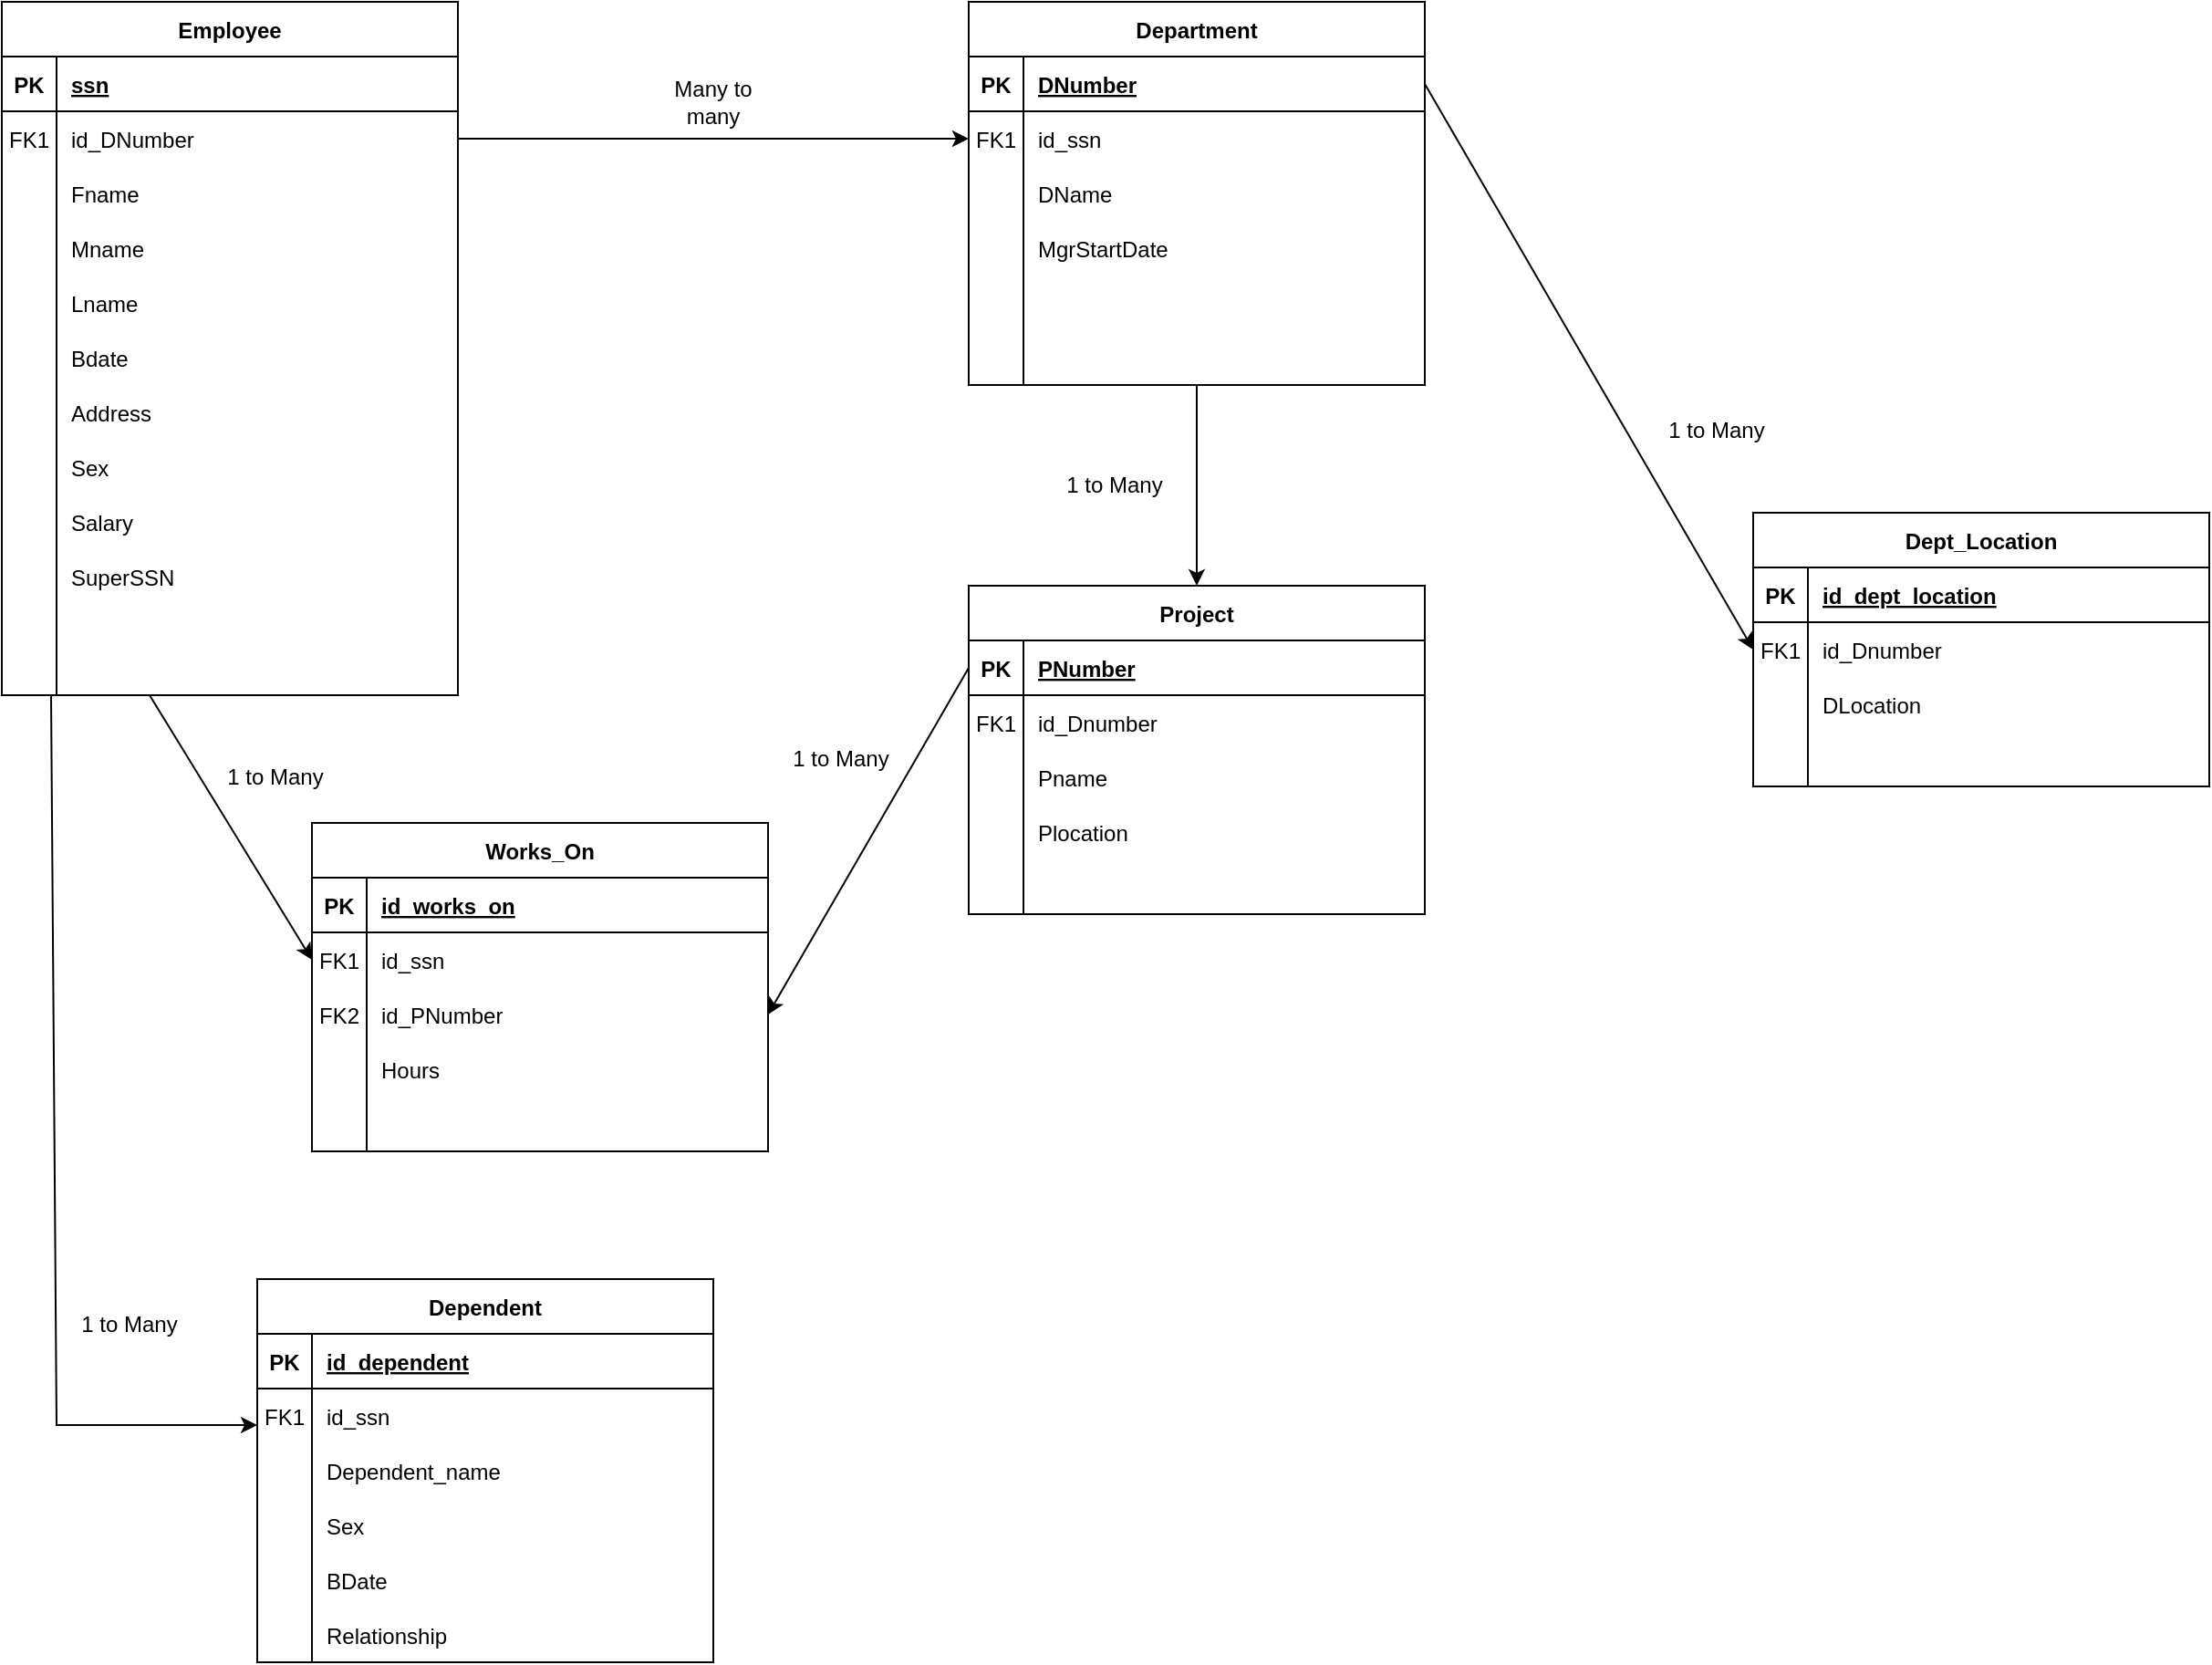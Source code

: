 <mxfile version="20.0.1" type="device"><diagram id="R2lEEEUBdFMjLlhIrx00" name="Page-1"><mxGraphModel dx="868" dy="442" grid="1" gridSize="10" guides="1" tooltips="1" connect="1" arrows="1" fold="1" page="1" pageScale="1" pageWidth="850" pageHeight="1100" math="0" shadow="0" extFonts="Permanent Marker^https://fonts.googleapis.com/css?family=Permanent+Marker"><root><mxCell id="0"/><mxCell id="1" parent="0"/><mxCell id="C-vyLk0tnHw3VtMMgP7b-2" value="Department" style="shape=table;startSize=30;container=1;collapsible=1;childLayout=tableLayout;fixedRows=1;rowLines=0;fontStyle=1;align=center;resizeLast=1;" parent="1" vertex="1"><mxGeometry x="580" y="30" width="250" height="210" as="geometry"/></mxCell><mxCell id="C-vyLk0tnHw3VtMMgP7b-3" value="" style="shape=partialRectangle;collapsible=0;dropTarget=0;pointerEvents=0;fillColor=none;points=[[0,0.5],[1,0.5]];portConstraint=eastwest;top=0;left=0;right=0;bottom=1;" parent="C-vyLk0tnHw3VtMMgP7b-2" vertex="1"><mxGeometry y="30" width="250" height="30" as="geometry"/></mxCell><mxCell id="C-vyLk0tnHw3VtMMgP7b-4" value="PK" style="shape=partialRectangle;overflow=hidden;connectable=0;fillColor=none;top=0;left=0;bottom=0;right=0;fontStyle=1;" parent="C-vyLk0tnHw3VtMMgP7b-3" vertex="1"><mxGeometry width="30" height="30" as="geometry"><mxRectangle width="30" height="30" as="alternateBounds"/></mxGeometry></mxCell><mxCell id="C-vyLk0tnHw3VtMMgP7b-5" value="DNumber" style="shape=partialRectangle;overflow=hidden;connectable=0;fillColor=none;top=0;left=0;bottom=0;right=0;align=left;spacingLeft=6;fontStyle=5;" parent="C-vyLk0tnHw3VtMMgP7b-3" vertex="1"><mxGeometry x="30" width="220" height="30" as="geometry"><mxRectangle width="220" height="30" as="alternateBounds"/></mxGeometry></mxCell><mxCell id="C-vyLk0tnHw3VtMMgP7b-6" value="" style="shape=partialRectangle;collapsible=0;dropTarget=0;pointerEvents=0;fillColor=none;points=[[0,0.5],[1,0.5]];portConstraint=eastwest;top=0;left=0;right=0;bottom=0;" parent="C-vyLk0tnHw3VtMMgP7b-2" vertex="1"><mxGeometry y="60" width="250" height="30" as="geometry"/></mxCell><mxCell id="C-vyLk0tnHw3VtMMgP7b-7" value="FK1" style="shape=partialRectangle;overflow=hidden;connectable=0;fillColor=none;top=0;left=0;bottom=0;right=0;" parent="C-vyLk0tnHw3VtMMgP7b-6" vertex="1"><mxGeometry width="30" height="30" as="geometry"><mxRectangle width="30" height="30" as="alternateBounds"/></mxGeometry></mxCell><mxCell id="C-vyLk0tnHw3VtMMgP7b-8" value="id_ssn" style="shape=partialRectangle;overflow=hidden;connectable=0;fillColor=none;top=0;left=0;bottom=0;right=0;align=left;spacingLeft=6;" parent="C-vyLk0tnHw3VtMMgP7b-6" vertex="1"><mxGeometry x="30" width="220" height="30" as="geometry"><mxRectangle width="220" height="30" as="alternateBounds"/></mxGeometry></mxCell><mxCell id="C-vyLk0tnHw3VtMMgP7b-9" value="" style="shape=partialRectangle;collapsible=0;dropTarget=0;pointerEvents=0;fillColor=none;points=[[0,0.5],[1,0.5]];portConstraint=eastwest;top=0;left=0;right=0;bottom=0;" parent="C-vyLk0tnHw3VtMMgP7b-2" vertex="1"><mxGeometry y="90" width="250" height="30" as="geometry"/></mxCell><mxCell id="C-vyLk0tnHw3VtMMgP7b-10" value="" style="shape=partialRectangle;overflow=hidden;connectable=0;fillColor=none;top=0;left=0;bottom=0;right=0;" parent="C-vyLk0tnHw3VtMMgP7b-9" vertex="1"><mxGeometry width="30" height="30" as="geometry"><mxRectangle width="30" height="30" as="alternateBounds"/></mxGeometry></mxCell><mxCell id="C-vyLk0tnHw3VtMMgP7b-11" value="DName" style="shape=partialRectangle;overflow=hidden;connectable=0;fillColor=none;top=0;left=0;bottom=0;right=0;align=left;spacingLeft=6;" parent="C-vyLk0tnHw3VtMMgP7b-9" vertex="1"><mxGeometry x="30" width="220" height="30" as="geometry"><mxRectangle width="220" height="30" as="alternateBounds"/></mxGeometry></mxCell><mxCell id="94bTevI5Nudk1OjG2eTy-51" value="" style="shape=partialRectangle;collapsible=0;dropTarget=0;pointerEvents=0;fillColor=none;points=[[0,0.5],[1,0.5]];portConstraint=eastwest;top=0;left=0;right=0;bottom=0;" parent="C-vyLk0tnHw3VtMMgP7b-2" vertex="1"><mxGeometry y="120" width="250" height="30" as="geometry"/></mxCell><mxCell id="94bTevI5Nudk1OjG2eTy-52" value="" style="shape=partialRectangle;overflow=hidden;connectable=0;fillColor=none;top=0;left=0;bottom=0;right=0;" parent="94bTevI5Nudk1OjG2eTy-51" vertex="1"><mxGeometry width="30" height="30" as="geometry"><mxRectangle width="30" height="30" as="alternateBounds"/></mxGeometry></mxCell><mxCell id="94bTevI5Nudk1OjG2eTy-53" value="MgrStartDate" style="shape=partialRectangle;overflow=hidden;connectable=0;fillColor=none;top=0;left=0;bottom=0;right=0;align=left;spacingLeft=6;" parent="94bTevI5Nudk1OjG2eTy-51" vertex="1"><mxGeometry x="30" width="220" height="30" as="geometry"><mxRectangle width="220" height="30" as="alternateBounds"/></mxGeometry></mxCell><mxCell id="94bTevI5Nudk1OjG2eTy-48" value="" style="shape=partialRectangle;collapsible=0;dropTarget=0;pointerEvents=0;fillColor=none;points=[[0,0.5],[1,0.5]];portConstraint=eastwest;top=0;left=0;right=0;bottom=0;" parent="C-vyLk0tnHw3VtMMgP7b-2" vertex="1"><mxGeometry y="150" width="250" height="30" as="geometry"/></mxCell><mxCell id="94bTevI5Nudk1OjG2eTy-49" value="" style="shape=partialRectangle;overflow=hidden;connectable=0;fillColor=none;top=0;left=0;bottom=0;right=0;" parent="94bTevI5Nudk1OjG2eTy-48" vertex="1"><mxGeometry width="30" height="30" as="geometry"><mxRectangle width="30" height="30" as="alternateBounds"/></mxGeometry></mxCell><mxCell id="94bTevI5Nudk1OjG2eTy-50" value="" style="shape=partialRectangle;overflow=hidden;connectable=0;fillColor=none;top=0;left=0;bottom=0;right=0;align=left;spacingLeft=6;" parent="94bTevI5Nudk1OjG2eTy-48" vertex="1"><mxGeometry x="30" width="220" height="30" as="geometry"><mxRectangle width="220" height="30" as="alternateBounds"/></mxGeometry></mxCell><mxCell id="94bTevI5Nudk1OjG2eTy-54" value="" style="shape=partialRectangle;collapsible=0;dropTarget=0;pointerEvents=0;fillColor=none;points=[[0,0.5],[1,0.5]];portConstraint=eastwest;top=0;left=0;right=0;bottom=0;" parent="C-vyLk0tnHw3VtMMgP7b-2" vertex="1"><mxGeometry y="180" width="250" height="30" as="geometry"/></mxCell><mxCell id="94bTevI5Nudk1OjG2eTy-55" value="" style="shape=partialRectangle;overflow=hidden;connectable=0;fillColor=none;top=0;left=0;bottom=0;right=0;" parent="94bTevI5Nudk1OjG2eTy-54" vertex="1"><mxGeometry width="30" height="30" as="geometry"><mxRectangle width="30" height="30" as="alternateBounds"/></mxGeometry></mxCell><mxCell id="94bTevI5Nudk1OjG2eTy-56" value="" style="shape=partialRectangle;overflow=hidden;connectable=0;fillColor=none;top=0;left=0;bottom=0;right=0;align=left;spacingLeft=6;" parent="94bTevI5Nudk1OjG2eTy-54" vertex="1"><mxGeometry x="30" width="220" height="30" as="geometry"><mxRectangle width="220" height="30" as="alternateBounds"/></mxGeometry></mxCell><mxCell id="C-vyLk0tnHw3VtMMgP7b-23" value="Employee" style="shape=table;startSize=30;container=1;collapsible=1;childLayout=tableLayout;fixedRows=1;rowLines=0;fontStyle=1;align=center;resizeLast=1;" parent="1" vertex="1"><mxGeometry x="50" y="30" width="250" height="380" as="geometry"/></mxCell><mxCell id="C-vyLk0tnHw3VtMMgP7b-24" value="" style="shape=partialRectangle;collapsible=0;dropTarget=0;pointerEvents=0;fillColor=none;points=[[0,0.5],[1,0.5]];portConstraint=eastwest;top=0;left=0;right=0;bottom=1;" parent="C-vyLk0tnHw3VtMMgP7b-23" vertex="1"><mxGeometry y="30" width="250" height="30" as="geometry"/></mxCell><mxCell id="C-vyLk0tnHw3VtMMgP7b-25" value="PK" style="shape=partialRectangle;overflow=hidden;connectable=0;fillColor=none;top=0;left=0;bottom=0;right=0;fontStyle=1;" parent="C-vyLk0tnHw3VtMMgP7b-24" vertex="1"><mxGeometry width="30" height="30" as="geometry"><mxRectangle width="30" height="30" as="alternateBounds"/></mxGeometry></mxCell><mxCell id="C-vyLk0tnHw3VtMMgP7b-26" value="ssn" style="shape=partialRectangle;overflow=hidden;connectable=0;fillColor=none;top=0;left=0;bottom=0;right=0;align=left;spacingLeft=6;fontStyle=5;" parent="C-vyLk0tnHw3VtMMgP7b-24" vertex="1"><mxGeometry x="30" width="220" height="30" as="geometry"><mxRectangle width="220" height="30" as="alternateBounds"/></mxGeometry></mxCell><mxCell id="94bTevI5Nudk1OjG2eTy-154" value="" style="shape=partialRectangle;collapsible=0;dropTarget=0;pointerEvents=0;fillColor=none;points=[[0,0.5],[1,0.5]];portConstraint=eastwest;top=0;left=0;right=0;bottom=0;" parent="C-vyLk0tnHw3VtMMgP7b-23" vertex="1"><mxGeometry y="60" width="250" height="30" as="geometry"/></mxCell><mxCell id="94bTevI5Nudk1OjG2eTy-155" value="FK1" style="shape=partialRectangle;overflow=hidden;connectable=0;fillColor=none;top=0;left=0;bottom=0;right=0;" parent="94bTevI5Nudk1OjG2eTy-154" vertex="1"><mxGeometry width="30" height="30" as="geometry"><mxRectangle width="30" height="30" as="alternateBounds"/></mxGeometry></mxCell><mxCell id="94bTevI5Nudk1OjG2eTy-156" value="id_DNumber" style="shape=partialRectangle;overflow=hidden;connectable=0;fillColor=none;top=0;left=0;bottom=0;right=0;align=left;spacingLeft=6;" parent="94bTevI5Nudk1OjG2eTy-154" vertex="1"><mxGeometry x="30" width="220" height="30" as="geometry"><mxRectangle width="220" height="30" as="alternateBounds"/></mxGeometry></mxCell><mxCell id="94bTevI5Nudk1OjG2eTy-8" value="" style="shape=partialRectangle;collapsible=0;dropTarget=0;pointerEvents=0;fillColor=none;points=[[0,0.5],[1,0.5]];portConstraint=eastwest;top=0;left=0;right=0;bottom=0;" parent="C-vyLk0tnHw3VtMMgP7b-23" vertex="1"><mxGeometry y="90" width="250" height="30" as="geometry"/></mxCell><mxCell id="94bTevI5Nudk1OjG2eTy-9" value="" style="shape=partialRectangle;overflow=hidden;connectable=0;fillColor=none;top=0;left=0;bottom=0;right=0;" parent="94bTevI5Nudk1OjG2eTy-8" vertex="1"><mxGeometry width="30" height="30" as="geometry"><mxRectangle width="30" height="30" as="alternateBounds"/></mxGeometry></mxCell><mxCell id="94bTevI5Nudk1OjG2eTy-10" value="Fname" style="shape=partialRectangle;overflow=hidden;connectable=0;fillColor=none;top=0;left=0;bottom=0;right=0;align=left;spacingLeft=6;" parent="94bTevI5Nudk1OjG2eTy-8" vertex="1"><mxGeometry x="30" width="220" height="30" as="geometry"><mxRectangle width="220" height="30" as="alternateBounds"/></mxGeometry></mxCell><mxCell id="94bTevI5Nudk1OjG2eTy-21" value="" style="shape=partialRectangle;collapsible=0;dropTarget=0;pointerEvents=0;fillColor=none;points=[[0,0.5],[1,0.5]];portConstraint=eastwest;top=0;left=0;right=0;bottom=0;" parent="C-vyLk0tnHw3VtMMgP7b-23" vertex="1"><mxGeometry y="120" width="250" height="30" as="geometry"/></mxCell><mxCell id="94bTevI5Nudk1OjG2eTy-22" value="" style="shape=partialRectangle;overflow=hidden;connectable=0;fillColor=none;top=0;left=0;bottom=0;right=0;" parent="94bTevI5Nudk1OjG2eTy-21" vertex="1"><mxGeometry width="30" height="30" as="geometry"><mxRectangle width="30" height="30" as="alternateBounds"/></mxGeometry></mxCell><mxCell id="94bTevI5Nudk1OjG2eTy-23" value="Mname" style="shape=partialRectangle;overflow=hidden;connectable=0;fillColor=none;top=0;left=0;bottom=0;right=0;align=left;spacingLeft=6;" parent="94bTevI5Nudk1OjG2eTy-21" vertex="1"><mxGeometry x="30" width="220" height="30" as="geometry"><mxRectangle width="220" height="30" as="alternateBounds"/></mxGeometry></mxCell><mxCell id="94bTevI5Nudk1OjG2eTy-24" value="" style="shape=partialRectangle;collapsible=0;dropTarget=0;pointerEvents=0;fillColor=none;points=[[0,0.5],[1,0.5]];portConstraint=eastwest;top=0;left=0;right=0;bottom=0;" parent="C-vyLk0tnHw3VtMMgP7b-23" vertex="1"><mxGeometry y="150" width="250" height="30" as="geometry"/></mxCell><mxCell id="94bTevI5Nudk1OjG2eTy-25" value="" style="shape=partialRectangle;overflow=hidden;connectable=0;fillColor=none;top=0;left=0;bottom=0;right=0;" parent="94bTevI5Nudk1OjG2eTy-24" vertex="1"><mxGeometry width="30" height="30" as="geometry"><mxRectangle width="30" height="30" as="alternateBounds"/></mxGeometry></mxCell><mxCell id="94bTevI5Nudk1OjG2eTy-26" value="Lname" style="shape=partialRectangle;overflow=hidden;connectable=0;fillColor=none;top=0;left=0;bottom=0;right=0;align=left;spacingLeft=6;" parent="94bTevI5Nudk1OjG2eTy-24" vertex="1"><mxGeometry x="30" width="220" height="30" as="geometry"><mxRectangle width="220" height="30" as="alternateBounds"/></mxGeometry></mxCell><mxCell id="94bTevI5Nudk1OjG2eTy-27" value="" style="shape=partialRectangle;collapsible=0;dropTarget=0;pointerEvents=0;fillColor=none;points=[[0,0.5],[1,0.5]];portConstraint=eastwest;top=0;left=0;right=0;bottom=0;" parent="C-vyLk0tnHw3VtMMgP7b-23" vertex="1"><mxGeometry y="180" width="250" height="30" as="geometry"/></mxCell><mxCell id="94bTevI5Nudk1OjG2eTy-28" value="" style="shape=partialRectangle;overflow=hidden;connectable=0;fillColor=none;top=0;left=0;bottom=0;right=0;" parent="94bTevI5Nudk1OjG2eTy-27" vertex="1"><mxGeometry width="30" height="30" as="geometry"><mxRectangle width="30" height="30" as="alternateBounds"/></mxGeometry></mxCell><mxCell id="94bTevI5Nudk1OjG2eTy-29" value="Bdate" style="shape=partialRectangle;overflow=hidden;connectable=0;fillColor=none;top=0;left=0;bottom=0;right=0;align=left;spacingLeft=6;" parent="94bTevI5Nudk1OjG2eTy-27" vertex="1"><mxGeometry x="30" width="220" height="30" as="geometry"><mxRectangle width="220" height="30" as="alternateBounds"/></mxGeometry></mxCell><mxCell id="94bTevI5Nudk1OjG2eTy-30" value="" style="shape=partialRectangle;collapsible=0;dropTarget=0;pointerEvents=0;fillColor=none;points=[[0,0.5],[1,0.5]];portConstraint=eastwest;top=0;left=0;right=0;bottom=0;" parent="C-vyLk0tnHw3VtMMgP7b-23" vertex="1"><mxGeometry y="210" width="250" height="30" as="geometry"/></mxCell><mxCell id="94bTevI5Nudk1OjG2eTy-31" value="" style="shape=partialRectangle;overflow=hidden;connectable=0;fillColor=none;top=0;left=0;bottom=0;right=0;" parent="94bTevI5Nudk1OjG2eTy-30" vertex="1"><mxGeometry width="30" height="30" as="geometry"><mxRectangle width="30" height="30" as="alternateBounds"/></mxGeometry></mxCell><mxCell id="94bTevI5Nudk1OjG2eTy-32" value="Address" style="shape=partialRectangle;overflow=hidden;connectable=0;fillColor=none;top=0;left=0;bottom=0;right=0;align=left;spacingLeft=6;" parent="94bTevI5Nudk1OjG2eTy-30" vertex="1"><mxGeometry x="30" width="220" height="30" as="geometry"><mxRectangle width="220" height="30" as="alternateBounds"/></mxGeometry></mxCell><mxCell id="94bTevI5Nudk1OjG2eTy-33" value="" style="shape=partialRectangle;collapsible=0;dropTarget=0;pointerEvents=0;fillColor=none;points=[[0,0.5],[1,0.5]];portConstraint=eastwest;top=0;left=0;right=0;bottom=0;" parent="C-vyLk0tnHw3VtMMgP7b-23" vertex="1"><mxGeometry y="240" width="250" height="30" as="geometry"/></mxCell><mxCell id="94bTevI5Nudk1OjG2eTy-34" value="" style="shape=partialRectangle;overflow=hidden;connectable=0;fillColor=none;top=0;left=0;bottom=0;right=0;" parent="94bTevI5Nudk1OjG2eTy-33" vertex="1"><mxGeometry width="30" height="30" as="geometry"><mxRectangle width="30" height="30" as="alternateBounds"/></mxGeometry></mxCell><mxCell id="94bTevI5Nudk1OjG2eTy-35" value="Sex" style="shape=partialRectangle;overflow=hidden;connectable=0;fillColor=none;top=0;left=0;bottom=0;right=0;align=left;spacingLeft=6;" parent="94bTevI5Nudk1OjG2eTy-33" vertex="1"><mxGeometry x="30" width="220" height="30" as="geometry"><mxRectangle width="220" height="30" as="alternateBounds"/></mxGeometry></mxCell><mxCell id="94bTevI5Nudk1OjG2eTy-36" value="" style="shape=partialRectangle;collapsible=0;dropTarget=0;pointerEvents=0;fillColor=none;points=[[0,0.5],[1,0.5]];portConstraint=eastwest;top=0;left=0;right=0;bottom=0;" parent="C-vyLk0tnHw3VtMMgP7b-23" vertex="1"><mxGeometry y="270" width="250" height="30" as="geometry"/></mxCell><mxCell id="94bTevI5Nudk1OjG2eTy-37" value="" style="shape=partialRectangle;overflow=hidden;connectable=0;fillColor=none;top=0;left=0;bottom=0;right=0;" parent="94bTevI5Nudk1OjG2eTy-36" vertex="1"><mxGeometry width="30" height="30" as="geometry"><mxRectangle width="30" height="30" as="alternateBounds"/></mxGeometry></mxCell><mxCell id="94bTevI5Nudk1OjG2eTy-38" value="Salary" style="shape=partialRectangle;overflow=hidden;connectable=0;fillColor=none;top=0;left=0;bottom=0;right=0;align=left;spacingLeft=6;" parent="94bTevI5Nudk1OjG2eTy-36" vertex="1"><mxGeometry x="30" width="220" height="30" as="geometry"><mxRectangle width="220" height="30" as="alternateBounds"/></mxGeometry></mxCell><mxCell id="94bTevI5Nudk1OjG2eTy-39" value="" style="shape=partialRectangle;collapsible=0;dropTarget=0;pointerEvents=0;fillColor=none;points=[[0,0.5],[1,0.5]];portConstraint=eastwest;top=0;left=0;right=0;bottom=0;" parent="C-vyLk0tnHw3VtMMgP7b-23" vertex="1"><mxGeometry y="300" width="250" height="30" as="geometry"/></mxCell><mxCell id="94bTevI5Nudk1OjG2eTy-40" value="" style="shape=partialRectangle;overflow=hidden;connectable=0;fillColor=none;top=0;left=0;bottom=0;right=0;" parent="94bTevI5Nudk1OjG2eTy-39" vertex="1"><mxGeometry width="30" height="30" as="geometry"><mxRectangle width="30" height="30" as="alternateBounds"/></mxGeometry></mxCell><mxCell id="94bTevI5Nudk1OjG2eTy-41" value="SuperSSN" style="shape=partialRectangle;overflow=hidden;connectable=0;fillColor=none;top=0;left=0;bottom=0;right=0;align=left;spacingLeft=6;" parent="94bTevI5Nudk1OjG2eTy-39" vertex="1"><mxGeometry x="30" width="220" height="30" as="geometry"><mxRectangle width="220" height="30" as="alternateBounds"/></mxGeometry></mxCell><mxCell id="C-vyLk0tnHw3VtMMgP7b-27" value="" style="shape=partialRectangle;collapsible=0;dropTarget=0;pointerEvents=0;fillColor=none;points=[[0,0.5],[1,0.5]];portConstraint=eastwest;top=0;left=0;right=0;bottom=0;" parent="C-vyLk0tnHw3VtMMgP7b-23" vertex="1"><mxGeometry y="330" width="250" height="30" as="geometry"/></mxCell><mxCell id="C-vyLk0tnHw3VtMMgP7b-28" value="" style="shape=partialRectangle;overflow=hidden;connectable=0;fillColor=none;top=0;left=0;bottom=0;right=0;" parent="C-vyLk0tnHw3VtMMgP7b-27" vertex="1"><mxGeometry width="30" height="30" as="geometry"><mxRectangle width="30" height="30" as="alternateBounds"/></mxGeometry></mxCell><mxCell id="C-vyLk0tnHw3VtMMgP7b-29" value="" style="shape=partialRectangle;overflow=hidden;connectable=0;fillColor=none;top=0;left=0;bottom=0;right=0;align=left;spacingLeft=6;" parent="C-vyLk0tnHw3VtMMgP7b-27" vertex="1"><mxGeometry x="30" width="220" height="30" as="geometry"><mxRectangle width="220" height="30" as="alternateBounds"/></mxGeometry></mxCell><mxCell id="94bTevI5Nudk1OjG2eTy-42" value="" style="shape=partialRectangle;collapsible=0;dropTarget=0;pointerEvents=0;fillColor=none;points=[[0,0.5],[1,0.5]];portConstraint=eastwest;top=0;left=0;right=0;bottom=0;" parent="C-vyLk0tnHw3VtMMgP7b-23" vertex="1"><mxGeometry y="360" width="250" height="20" as="geometry"/></mxCell><mxCell id="94bTevI5Nudk1OjG2eTy-43" value="" style="shape=partialRectangle;overflow=hidden;connectable=0;fillColor=none;top=0;left=0;bottom=0;right=0;" parent="94bTevI5Nudk1OjG2eTy-42" vertex="1"><mxGeometry width="30" height="20" as="geometry"><mxRectangle width="30" height="20" as="alternateBounds"/></mxGeometry></mxCell><mxCell id="94bTevI5Nudk1OjG2eTy-44" value="" style="shape=partialRectangle;overflow=hidden;connectable=0;fillColor=none;top=0;left=0;bottom=0;right=0;align=left;spacingLeft=6;" parent="94bTevI5Nudk1OjG2eTy-42" vertex="1"><mxGeometry x="30" width="220" height="20" as="geometry"><mxRectangle width="220" height="20" as="alternateBounds"/></mxGeometry></mxCell><mxCell id="94bTevI5Nudk1OjG2eTy-57" value="Dept_Location" style="shape=table;startSize=30;container=1;collapsible=1;childLayout=tableLayout;fixedRows=1;rowLines=0;fontStyle=1;align=center;resizeLast=1;" parent="1" vertex="1"><mxGeometry x="1010" y="310" width="250" height="150" as="geometry"/></mxCell><mxCell id="94bTevI5Nudk1OjG2eTy-58" value="" style="shape=partialRectangle;collapsible=0;dropTarget=0;pointerEvents=0;fillColor=none;points=[[0,0.5],[1,0.5]];portConstraint=eastwest;top=0;left=0;right=0;bottom=1;" parent="94bTevI5Nudk1OjG2eTy-57" vertex="1"><mxGeometry y="30" width="250" height="30" as="geometry"/></mxCell><mxCell id="94bTevI5Nudk1OjG2eTy-59" value="PK" style="shape=partialRectangle;overflow=hidden;connectable=0;fillColor=none;top=0;left=0;bottom=0;right=0;fontStyle=1;" parent="94bTevI5Nudk1OjG2eTy-58" vertex="1"><mxGeometry width="30" height="30" as="geometry"><mxRectangle width="30" height="30" as="alternateBounds"/></mxGeometry></mxCell><mxCell id="94bTevI5Nudk1OjG2eTy-60" value="id_dept_location" style="shape=partialRectangle;overflow=hidden;connectable=0;fillColor=none;top=0;left=0;bottom=0;right=0;align=left;spacingLeft=6;fontStyle=5;" parent="94bTevI5Nudk1OjG2eTy-58" vertex="1"><mxGeometry x="30" width="220" height="30" as="geometry"><mxRectangle width="220" height="30" as="alternateBounds"/></mxGeometry></mxCell><mxCell id="94bTevI5Nudk1OjG2eTy-61" value="" style="shape=partialRectangle;collapsible=0;dropTarget=0;pointerEvents=0;fillColor=none;points=[[0,0.5],[1,0.5]];portConstraint=eastwest;top=0;left=0;right=0;bottom=0;" parent="94bTevI5Nudk1OjG2eTy-57" vertex="1"><mxGeometry y="60" width="250" height="30" as="geometry"/></mxCell><mxCell id="94bTevI5Nudk1OjG2eTy-62" value="FK1" style="shape=partialRectangle;overflow=hidden;connectable=0;fillColor=none;top=0;left=0;bottom=0;right=0;" parent="94bTevI5Nudk1OjG2eTy-61" vertex="1"><mxGeometry width="30" height="30" as="geometry"><mxRectangle width="30" height="30" as="alternateBounds"/></mxGeometry></mxCell><mxCell id="94bTevI5Nudk1OjG2eTy-63" value="id_Dnumber" style="shape=partialRectangle;overflow=hidden;connectable=0;fillColor=none;top=0;left=0;bottom=0;right=0;align=left;spacingLeft=6;" parent="94bTevI5Nudk1OjG2eTy-61" vertex="1"><mxGeometry x="30" width="220" height="30" as="geometry"><mxRectangle width="220" height="30" as="alternateBounds"/></mxGeometry></mxCell><mxCell id="94bTevI5Nudk1OjG2eTy-64" value="" style="shape=partialRectangle;collapsible=0;dropTarget=0;pointerEvents=0;fillColor=none;points=[[0,0.5],[1,0.5]];portConstraint=eastwest;top=0;left=0;right=0;bottom=0;" parent="94bTevI5Nudk1OjG2eTy-57" vertex="1"><mxGeometry y="90" width="250" height="30" as="geometry"/></mxCell><mxCell id="94bTevI5Nudk1OjG2eTy-65" value="" style="shape=partialRectangle;overflow=hidden;connectable=0;fillColor=none;top=0;left=0;bottom=0;right=0;" parent="94bTevI5Nudk1OjG2eTy-64" vertex="1"><mxGeometry width="30" height="30" as="geometry"><mxRectangle width="30" height="30" as="alternateBounds"/></mxGeometry></mxCell><mxCell id="94bTevI5Nudk1OjG2eTy-66" value="DLocation" style="shape=partialRectangle;overflow=hidden;connectable=0;fillColor=none;top=0;left=0;bottom=0;right=0;align=left;spacingLeft=6;" parent="94bTevI5Nudk1OjG2eTy-64" vertex="1"><mxGeometry x="30" width="220" height="30" as="geometry"><mxRectangle width="220" height="30" as="alternateBounds"/></mxGeometry></mxCell><mxCell id="94bTevI5Nudk1OjG2eTy-73" value="" style="shape=partialRectangle;collapsible=0;dropTarget=0;pointerEvents=0;fillColor=none;points=[[0,0.5],[1,0.5]];portConstraint=eastwest;top=0;left=0;right=0;bottom=0;" parent="94bTevI5Nudk1OjG2eTy-57" vertex="1"><mxGeometry y="120" width="250" height="30" as="geometry"/></mxCell><mxCell id="94bTevI5Nudk1OjG2eTy-74" value="" style="shape=partialRectangle;overflow=hidden;connectable=0;fillColor=none;top=0;left=0;bottom=0;right=0;" parent="94bTevI5Nudk1OjG2eTy-73" vertex="1"><mxGeometry width="30" height="30" as="geometry"><mxRectangle width="30" height="30" as="alternateBounds"/></mxGeometry></mxCell><mxCell id="94bTevI5Nudk1OjG2eTy-75" value="" style="shape=partialRectangle;overflow=hidden;connectable=0;fillColor=none;top=0;left=0;bottom=0;right=0;align=left;spacingLeft=6;" parent="94bTevI5Nudk1OjG2eTy-73" vertex="1"><mxGeometry x="30" width="220" height="30" as="geometry"><mxRectangle width="220" height="30" as="alternateBounds"/></mxGeometry></mxCell><mxCell id="94bTevI5Nudk1OjG2eTy-79" value="Project" style="shape=table;startSize=30;container=1;collapsible=1;childLayout=tableLayout;fixedRows=1;rowLines=0;fontStyle=1;align=center;resizeLast=1;" parent="1" vertex="1"><mxGeometry x="580" y="350" width="250" height="180" as="geometry"/></mxCell><mxCell id="94bTevI5Nudk1OjG2eTy-80" value="" style="shape=partialRectangle;collapsible=0;dropTarget=0;pointerEvents=0;fillColor=none;points=[[0,0.5],[1,0.5]];portConstraint=eastwest;top=0;left=0;right=0;bottom=1;" parent="94bTevI5Nudk1OjG2eTy-79" vertex="1"><mxGeometry y="30" width="250" height="30" as="geometry"/></mxCell><mxCell id="94bTevI5Nudk1OjG2eTy-81" value="PK" style="shape=partialRectangle;overflow=hidden;connectable=0;fillColor=none;top=0;left=0;bottom=0;right=0;fontStyle=1;" parent="94bTevI5Nudk1OjG2eTy-80" vertex="1"><mxGeometry width="30" height="30" as="geometry"><mxRectangle width="30" height="30" as="alternateBounds"/></mxGeometry></mxCell><mxCell id="94bTevI5Nudk1OjG2eTy-82" value="PNumber" style="shape=partialRectangle;overflow=hidden;connectable=0;fillColor=none;top=0;left=0;bottom=0;right=0;align=left;spacingLeft=6;fontStyle=5;" parent="94bTevI5Nudk1OjG2eTy-80" vertex="1"><mxGeometry x="30" width="220" height="30" as="geometry"><mxRectangle width="220" height="30" as="alternateBounds"/></mxGeometry></mxCell><mxCell id="94bTevI5Nudk1OjG2eTy-89" value="" style="shape=partialRectangle;collapsible=0;dropTarget=0;pointerEvents=0;fillColor=none;points=[[0,0.5],[1,0.5]];portConstraint=eastwest;top=0;left=0;right=0;bottom=0;" parent="94bTevI5Nudk1OjG2eTy-79" vertex="1"><mxGeometry y="60" width="250" height="30" as="geometry"/></mxCell><mxCell id="94bTevI5Nudk1OjG2eTy-90" value="" style="shape=partialRectangle;overflow=hidden;connectable=0;fillColor=none;top=0;left=0;bottom=0;right=0;" parent="94bTevI5Nudk1OjG2eTy-89" vertex="1"><mxGeometry width="30" height="30" as="geometry"><mxRectangle width="30" height="30" as="alternateBounds"/></mxGeometry></mxCell><mxCell id="94bTevI5Nudk1OjG2eTy-91" value="id_Dnumber" style="shape=partialRectangle;overflow=hidden;connectable=0;fillColor=none;top=0;left=0;bottom=0;right=0;align=left;spacingLeft=6;" parent="94bTevI5Nudk1OjG2eTy-89" vertex="1"><mxGeometry x="30" width="220" height="30" as="geometry"><mxRectangle width="220" height="30" as="alternateBounds"/></mxGeometry></mxCell><mxCell id="94bTevI5Nudk1OjG2eTy-86" value="" style="shape=partialRectangle;collapsible=0;dropTarget=0;pointerEvents=0;fillColor=none;points=[[0,0.5],[1,0.5]];portConstraint=eastwest;top=0;left=0;right=0;bottom=0;" parent="94bTevI5Nudk1OjG2eTy-79" vertex="1"><mxGeometry y="90" width="250" height="30" as="geometry"/></mxCell><mxCell id="94bTevI5Nudk1OjG2eTy-87" value="" style="shape=partialRectangle;overflow=hidden;connectable=0;fillColor=none;top=0;left=0;bottom=0;right=0;" parent="94bTevI5Nudk1OjG2eTy-86" vertex="1"><mxGeometry width="30" height="30" as="geometry"><mxRectangle width="30" height="30" as="alternateBounds"/></mxGeometry></mxCell><mxCell id="94bTevI5Nudk1OjG2eTy-88" value="Pname" style="shape=partialRectangle;overflow=hidden;connectable=0;fillColor=none;top=0;left=0;bottom=0;right=0;align=left;spacingLeft=6;" parent="94bTevI5Nudk1OjG2eTy-86" vertex="1"><mxGeometry x="30" width="220" height="30" as="geometry"><mxRectangle width="220" height="30" as="alternateBounds"/></mxGeometry></mxCell><mxCell id="94bTevI5Nudk1OjG2eTy-92" value="" style="shape=partialRectangle;collapsible=0;dropTarget=0;pointerEvents=0;fillColor=none;points=[[0,0.5],[1,0.5]];portConstraint=eastwest;top=0;left=0;right=0;bottom=0;" parent="94bTevI5Nudk1OjG2eTy-79" vertex="1"><mxGeometry y="120" width="250" height="30" as="geometry"/></mxCell><mxCell id="94bTevI5Nudk1OjG2eTy-93" value="" style="shape=partialRectangle;overflow=hidden;connectable=0;fillColor=none;top=0;left=0;bottom=0;right=0;" parent="94bTevI5Nudk1OjG2eTy-92" vertex="1"><mxGeometry width="30" height="30" as="geometry"><mxRectangle width="30" height="30" as="alternateBounds"/></mxGeometry></mxCell><mxCell id="94bTevI5Nudk1OjG2eTy-94" value="Plocation" style="shape=partialRectangle;overflow=hidden;connectable=0;fillColor=none;top=0;left=0;bottom=0;right=0;align=left;spacingLeft=6;" parent="94bTevI5Nudk1OjG2eTy-92" vertex="1"><mxGeometry x="30" width="220" height="30" as="geometry"><mxRectangle width="220" height="30" as="alternateBounds"/></mxGeometry></mxCell><mxCell id="94bTevI5Nudk1OjG2eTy-83" value="" style="shape=partialRectangle;collapsible=0;dropTarget=0;pointerEvents=0;fillColor=none;points=[[0,0.5],[1,0.5]];portConstraint=eastwest;top=0;left=0;right=0;bottom=0;" parent="94bTevI5Nudk1OjG2eTy-79" vertex="1"><mxGeometry y="150" width="250" height="30" as="geometry"/></mxCell><mxCell id="94bTevI5Nudk1OjG2eTy-84" value="" style="shape=partialRectangle;overflow=hidden;connectable=0;fillColor=none;top=0;left=0;bottom=0;right=0;" parent="94bTevI5Nudk1OjG2eTy-83" vertex="1"><mxGeometry width="30" height="30" as="geometry"><mxRectangle width="30" height="30" as="alternateBounds"/></mxGeometry></mxCell><mxCell id="94bTevI5Nudk1OjG2eTy-85" value="" style="shape=partialRectangle;overflow=hidden;connectable=0;fillColor=none;top=0;left=0;bottom=0;right=0;align=left;spacingLeft=6;" parent="94bTevI5Nudk1OjG2eTy-83" vertex="1"><mxGeometry x="30" width="220" height="30" as="geometry"><mxRectangle width="220" height="30" as="alternateBounds"/></mxGeometry></mxCell><mxCell id="94bTevI5Nudk1OjG2eTy-95" value="FK1" style="shape=partialRectangle;overflow=hidden;connectable=0;fillColor=none;top=0;left=0;bottom=0;right=0;" parent="1" vertex="1"><mxGeometry x="580" y="410" width="30" height="30" as="geometry"><mxRectangle width="30" height="30" as="alternateBounds"/></mxGeometry></mxCell><mxCell id="94bTevI5Nudk1OjG2eTy-97" value="Works_On" style="shape=table;startSize=30;container=1;collapsible=1;childLayout=tableLayout;fixedRows=1;rowLines=0;fontStyle=1;align=center;resizeLast=1;" parent="1" vertex="1"><mxGeometry x="220" y="480" width="250" height="180" as="geometry"/></mxCell><mxCell id="94bTevI5Nudk1OjG2eTy-98" value="" style="shape=partialRectangle;collapsible=0;dropTarget=0;pointerEvents=0;fillColor=none;points=[[0,0.5],[1,0.5]];portConstraint=eastwest;top=0;left=0;right=0;bottom=1;" parent="94bTevI5Nudk1OjG2eTy-97" vertex="1"><mxGeometry y="30" width="250" height="30" as="geometry"/></mxCell><mxCell id="94bTevI5Nudk1OjG2eTy-99" value="PK" style="shape=partialRectangle;overflow=hidden;connectable=0;fillColor=none;top=0;left=0;bottom=0;right=0;fontStyle=1;" parent="94bTevI5Nudk1OjG2eTy-98" vertex="1"><mxGeometry width="30" height="30" as="geometry"><mxRectangle width="30" height="30" as="alternateBounds"/></mxGeometry></mxCell><mxCell id="94bTevI5Nudk1OjG2eTy-100" value="id_works_on" style="shape=partialRectangle;overflow=hidden;connectable=0;fillColor=none;top=0;left=0;bottom=0;right=0;align=left;spacingLeft=6;fontStyle=5;" parent="94bTevI5Nudk1OjG2eTy-98" vertex="1"><mxGeometry x="30" width="220" height="30" as="geometry"><mxRectangle width="220" height="30" as="alternateBounds"/></mxGeometry></mxCell><mxCell id="94bTevI5Nudk1OjG2eTy-101" value="" style="shape=partialRectangle;collapsible=0;dropTarget=0;pointerEvents=0;fillColor=none;points=[[0,0.5],[1,0.5]];portConstraint=eastwest;top=0;left=0;right=0;bottom=0;" parent="94bTevI5Nudk1OjG2eTy-97" vertex="1"><mxGeometry y="60" width="250" height="30" as="geometry"/></mxCell><mxCell id="94bTevI5Nudk1OjG2eTy-102" value="FK1" style="shape=partialRectangle;overflow=hidden;connectable=0;fillColor=none;top=0;left=0;bottom=0;right=0;" parent="94bTevI5Nudk1OjG2eTy-101" vertex="1"><mxGeometry width="30" height="30" as="geometry"><mxRectangle width="30" height="30" as="alternateBounds"/></mxGeometry></mxCell><mxCell id="94bTevI5Nudk1OjG2eTy-103" value="id_ssn" style="shape=partialRectangle;overflow=hidden;connectable=0;fillColor=none;top=0;left=0;bottom=0;right=0;align=left;spacingLeft=6;" parent="94bTevI5Nudk1OjG2eTy-101" vertex="1"><mxGeometry x="30" width="220" height="30" as="geometry"><mxRectangle width="220" height="30" as="alternateBounds"/></mxGeometry></mxCell><mxCell id="94bTevI5Nudk1OjG2eTy-104" value="" style="shape=partialRectangle;collapsible=0;dropTarget=0;pointerEvents=0;fillColor=none;points=[[0,0.5],[1,0.5]];portConstraint=eastwest;top=0;left=0;right=0;bottom=0;" parent="94bTevI5Nudk1OjG2eTy-97" vertex="1"><mxGeometry y="90" width="250" height="30" as="geometry"/></mxCell><mxCell id="94bTevI5Nudk1OjG2eTy-105" value="" style="shape=partialRectangle;overflow=hidden;connectable=0;fillColor=none;top=0;left=0;bottom=0;right=0;" parent="94bTevI5Nudk1OjG2eTy-104" vertex="1"><mxGeometry width="30" height="30" as="geometry"><mxRectangle width="30" height="30" as="alternateBounds"/></mxGeometry></mxCell><mxCell id="94bTevI5Nudk1OjG2eTy-106" value="id_PNumber" style="shape=partialRectangle;overflow=hidden;connectable=0;fillColor=none;top=0;left=0;bottom=0;right=0;align=left;spacingLeft=6;" parent="94bTevI5Nudk1OjG2eTy-104" vertex="1"><mxGeometry x="30" width="220" height="30" as="geometry"><mxRectangle width="220" height="30" as="alternateBounds"/></mxGeometry></mxCell><mxCell id="94bTevI5Nudk1OjG2eTy-107" value="" style="shape=partialRectangle;collapsible=0;dropTarget=0;pointerEvents=0;fillColor=none;points=[[0,0.5],[1,0.5]];portConstraint=eastwest;top=0;left=0;right=0;bottom=0;" parent="94bTevI5Nudk1OjG2eTy-97" vertex="1"><mxGeometry y="120" width="250" height="30" as="geometry"/></mxCell><mxCell id="94bTevI5Nudk1OjG2eTy-108" value="" style="shape=partialRectangle;overflow=hidden;connectable=0;fillColor=none;top=0;left=0;bottom=0;right=0;" parent="94bTevI5Nudk1OjG2eTy-107" vertex="1"><mxGeometry width="30" height="30" as="geometry"><mxRectangle width="30" height="30" as="alternateBounds"/></mxGeometry></mxCell><mxCell id="94bTevI5Nudk1OjG2eTy-109" value="Hours" style="shape=partialRectangle;overflow=hidden;connectable=0;fillColor=none;top=0;left=0;bottom=0;right=0;align=left;spacingLeft=6;" parent="94bTevI5Nudk1OjG2eTy-107" vertex="1"><mxGeometry x="30" width="220" height="30" as="geometry"><mxRectangle width="220" height="30" as="alternateBounds"/></mxGeometry></mxCell><mxCell id="94bTevI5Nudk1OjG2eTy-110" value="" style="shape=partialRectangle;collapsible=0;dropTarget=0;pointerEvents=0;fillColor=none;points=[[0,0.5],[1,0.5]];portConstraint=eastwest;top=0;left=0;right=0;bottom=0;" parent="94bTevI5Nudk1OjG2eTy-97" vertex="1"><mxGeometry y="150" width="250" height="30" as="geometry"/></mxCell><mxCell id="94bTevI5Nudk1OjG2eTy-111" value="" style="shape=partialRectangle;overflow=hidden;connectable=0;fillColor=none;top=0;left=0;bottom=0;right=0;" parent="94bTevI5Nudk1OjG2eTy-110" vertex="1"><mxGeometry width="30" height="30" as="geometry"><mxRectangle width="30" height="30" as="alternateBounds"/></mxGeometry></mxCell><mxCell id="94bTevI5Nudk1OjG2eTy-112" value="" style="shape=partialRectangle;overflow=hidden;connectable=0;fillColor=none;top=0;left=0;bottom=0;right=0;align=left;spacingLeft=6;" parent="94bTevI5Nudk1OjG2eTy-110" vertex="1"><mxGeometry x="30" width="220" height="30" as="geometry"><mxRectangle width="220" height="30" as="alternateBounds"/></mxGeometry></mxCell><mxCell id="94bTevI5Nudk1OjG2eTy-113" value="FK2" style="shape=partialRectangle;overflow=hidden;connectable=0;fillColor=none;top=0;left=0;bottom=0;right=0;" parent="1" vertex="1"><mxGeometry x="220" y="570" width="30" height="30" as="geometry"><mxRectangle width="30" height="30" as="alternateBounds"/></mxGeometry></mxCell><mxCell id="94bTevI5Nudk1OjG2eTy-114" value="Dependent" style="shape=table;startSize=30;container=1;collapsible=1;childLayout=tableLayout;fixedRows=1;rowLines=0;fontStyle=1;align=center;resizeLast=1;" parent="1" vertex="1"><mxGeometry x="190" y="730" width="250" height="210" as="geometry"/></mxCell><mxCell id="94bTevI5Nudk1OjG2eTy-115" value="" style="shape=partialRectangle;collapsible=0;dropTarget=0;pointerEvents=0;fillColor=none;points=[[0,0.5],[1,0.5]];portConstraint=eastwest;top=0;left=0;right=0;bottom=1;" parent="94bTevI5Nudk1OjG2eTy-114" vertex="1"><mxGeometry y="30" width="250" height="30" as="geometry"/></mxCell><mxCell id="94bTevI5Nudk1OjG2eTy-116" value="PK" style="shape=partialRectangle;overflow=hidden;connectable=0;fillColor=none;top=0;left=0;bottom=0;right=0;fontStyle=1;" parent="94bTevI5Nudk1OjG2eTy-115" vertex="1"><mxGeometry width="30" height="30" as="geometry"><mxRectangle width="30" height="30" as="alternateBounds"/></mxGeometry></mxCell><mxCell id="94bTevI5Nudk1OjG2eTy-117" value="id_dependent" style="shape=partialRectangle;overflow=hidden;connectable=0;fillColor=none;top=0;left=0;bottom=0;right=0;align=left;spacingLeft=6;fontStyle=5;" parent="94bTevI5Nudk1OjG2eTy-115" vertex="1"><mxGeometry x="30" width="220" height="30" as="geometry"><mxRectangle width="220" height="30" as="alternateBounds"/></mxGeometry></mxCell><mxCell id="94bTevI5Nudk1OjG2eTy-118" value="" style="shape=partialRectangle;collapsible=0;dropTarget=0;pointerEvents=0;fillColor=none;points=[[0,0.5],[1,0.5]];portConstraint=eastwest;top=0;left=0;right=0;bottom=0;" parent="94bTevI5Nudk1OjG2eTy-114" vertex="1"><mxGeometry y="60" width="250" height="30" as="geometry"/></mxCell><mxCell id="94bTevI5Nudk1OjG2eTy-119" value="" style="shape=partialRectangle;overflow=hidden;connectable=0;fillColor=none;top=0;left=0;bottom=0;right=0;" parent="94bTevI5Nudk1OjG2eTy-118" vertex="1"><mxGeometry width="30" height="30" as="geometry"><mxRectangle width="30" height="30" as="alternateBounds"/></mxGeometry></mxCell><mxCell id="94bTevI5Nudk1OjG2eTy-120" value="id_ssn" style="shape=partialRectangle;overflow=hidden;connectable=0;fillColor=none;top=0;left=0;bottom=0;right=0;align=left;spacingLeft=6;" parent="94bTevI5Nudk1OjG2eTy-118" vertex="1"><mxGeometry x="30" width="220" height="30" as="geometry"><mxRectangle width="220" height="30" as="alternateBounds"/></mxGeometry></mxCell><mxCell id="94bTevI5Nudk1OjG2eTy-121" value="" style="shape=partialRectangle;collapsible=0;dropTarget=0;pointerEvents=0;fillColor=none;points=[[0,0.5],[1,0.5]];portConstraint=eastwest;top=0;left=0;right=0;bottom=0;" parent="94bTevI5Nudk1OjG2eTy-114" vertex="1"><mxGeometry y="90" width="250" height="30" as="geometry"/></mxCell><mxCell id="94bTevI5Nudk1OjG2eTy-122" value="" style="shape=partialRectangle;overflow=hidden;connectable=0;fillColor=none;top=0;left=0;bottom=0;right=0;" parent="94bTevI5Nudk1OjG2eTy-121" vertex="1"><mxGeometry width="30" height="30" as="geometry"><mxRectangle width="30" height="30" as="alternateBounds"/></mxGeometry></mxCell><mxCell id="94bTevI5Nudk1OjG2eTy-123" value="Dependent_name" style="shape=partialRectangle;overflow=hidden;connectable=0;fillColor=none;top=0;left=0;bottom=0;right=0;align=left;spacingLeft=6;" parent="94bTevI5Nudk1OjG2eTy-121" vertex="1"><mxGeometry x="30" width="220" height="30" as="geometry"><mxRectangle width="220" height="30" as="alternateBounds"/></mxGeometry></mxCell><mxCell id="94bTevI5Nudk1OjG2eTy-124" value="" style="shape=partialRectangle;collapsible=0;dropTarget=0;pointerEvents=0;fillColor=none;points=[[0,0.5],[1,0.5]];portConstraint=eastwest;top=0;left=0;right=0;bottom=0;" parent="94bTevI5Nudk1OjG2eTy-114" vertex="1"><mxGeometry y="120" width="250" height="30" as="geometry"/></mxCell><mxCell id="94bTevI5Nudk1OjG2eTy-125" value="" style="shape=partialRectangle;overflow=hidden;connectable=0;fillColor=none;top=0;left=0;bottom=0;right=0;" parent="94bTevI5Nudk1OjG2eTy-124" vertex="1"><mxGeometry width="30" height="30" as="geometry"><mxRectangle width="30" height="30" as="alternateBounds"/></mxGeometry></mxCell><mxCell id="94bTevI5Nudk1OjG2eTy-126" value="Sex" style="shape=partialRectangle;overflow=hidden;connectable=0;fillColor=none;top=0;left=0;bottom=0;right=0;align=left;spacingLeft=6;" parent="94bTevI5Nudk1OjG2eTy-124" vertex="1"><mxGeometry x="30" width="220" height="30" as="geometry"><mxRectangle width="220" height="30" as="alternateBounds"/></mxGeometry></mxCell><mxCell id="94bTevI5Nudk1OjG2eTy-127" value="" style="shape=partialRectangle;collapsible=0;dropTarget=0;pointerEvents=0;fillColor=none;points=[[0,0.5],[1,0.5]];portConstraint=eastwest;top=0;left=0;right=0;bottom=0;" parent="94bTevI5Nudk1OjG2eTy-114" vertex="1"><mxGeometry y="150" width="250" height="30" as="geometry"/></mxCell><mxCell id="94bTevI5Nudk1OjG2eTy-128" value="" style="shape=partialRectangle;overflow=hidden;connectable=0;fillColor=none;top=0;left=0;bottom=0;right=0;" parent="94bTevI5Nudk1OjG2eTy-127" vertex="1"><mxGeometry width="30" height="30" as="geometry"><mxRectangle width="30" height="30" as="alternateBounds"/></mxGeometry></mxCell><mxCell id="94bTevI5Nudk1OjG2eTy-129" value="BDate" style="shape=partialRectangle;overflow=hidden;connectable=0;fillColor=none;top=0;left=0;bottom=0;right=0;align=left;spacingLeft=6;" parent="94bTevI5Nudk1OjG2eTy-127" vertex="1"><mxGeometry x="30" width="220" height="30" as="geometry"><mxRectangle width="220" height="30" as="alternateBounds"/></mxGeometry></mxCell><mxCell id="94bTevI5Nudk1OjG2eTy-130" value="" style="shape=partialRectangle;collapsible=0;dropTarget=0;pointerEvents=0;fillColor=none;points=[[0,0.5],[1,0.5]];portConstraint=eastwest;top=0;left=0;right=0;bottom=0;" parent="94bTevI5Nudk1OjG2eTy-114" vertex="1"><mxGeometry y="180" width="250" height="30" as="geometry"/></mxCell><mxCell id="94bTevI5Nudk1OjG2eTy-131" value="" style="shape=partialRectangle;overflow=hidden;connectable=0;fillColor=none;top=0;left=0;bottom=0;right=0;" parent="94bTevI5Nudk1OjG2eTy-130" vertex="1"><mxGeometry width="30" height="30" as="geometry"><mxRectangle width="30" height="30" as="alternateBounds"/></mxGeometry></mxCell><mxCell id="94bTevI5Nudk1OjG2eTy-132" value="Relationship" style="shape=partialRectangle;overflow=hidden;connectable=0;fillColor=none;top=0;left=0;bottom=0;right=0;align=left;spacingLeft=6;" parent="94bTevI5Nudk1OjG2eTy-130" vertex="1"><mxGeometry x="30" width="220" height="30" as="geometry"><mxRectangle width="220" height="30" as="alternateBounds"/></mxGeometry></mxCell><mxCell id="94bTevI5Nudk1OjG2eTy-133" value="FK1" style="shape=partialRectangle;overflow=hidden;connectable=0;fillColor=none;top=0;left=0;bottom=0;right=0;" parent="1" vertex="1"><mxGeometry x="190" y="790" width="30" height="30" as="geometry"><mxRectangle width="30" height="30" as="alternateBounds"/></mxGeometry></mxCell><mxCell id="94bTevI5Nudk1OjG2eTy-134" value="" style="edgeStyle=orthogonalEdgeStyle;rounded=0;orthogonalLoop=1;jettySize=auto;html=1;exitX=1;exitY=0.5;exitDx=0;exitDy=0;" parent="1" source="94bTevI5Nudk1OjG2eTy-154" target="C-vyLk0tnHw3VtMMgP7b-6" edge="1"><mxGeometry relative="1" as="geometry"><Array as="points"/></mxGeometry></mxCell><mxCell id="94bTevI5Nudk1OjG2eTy-135" value="Many to many" style="text;html=1;strokeColor=none;fillColor=none;align=center;verticalAlign=middle;whiteSpace=wrap;rounded=0;" parent="1" vertex="1"><mxGeometry x="410" y="70" width="60" height="30" as="geometry"/></mxCell><mxCell id="94bTevI5Nudk1OjG2eTy-141" value="" style="endArrow=classic;html=1;rounded=0;entryX=0;entryY=0.5;entryDx=0;entryDy=0;exitX=1;exitY=0.5;exitDx=0;exitDy=0;" parent="1" source="C-vyLk0tnHw3VtMMgP7b-3" target="94bTevI5Nudk1OjG2eTy-61" edge="1"><mxGeometry width="50" height="50" relative="1" as="geometry"><mxPoint x="880" y="140" as="sourcePoint"/><mxPoint x="930" y="90" as="targetPoint"/></mxGeometry></mxCell><mxCell id="94bTevI5Nudk1OjG2eTy-142" value="1 to Many" style="text;html=1;strokeColor=none;fillColor=none;align=center;verticalAlign=middle;whiteSpace=wrap;rounded=0;" parent="1" vertex="1"><mxGeometry x="960" y="250" width="60" height="30" as="geometry"/></mxCell><mxCell id="94bTevI5Nudk1OjG2eTy-144" value="1 to Many" style="text;html=1;strokeColor=none;fillColor=none;align=center;verticalAlign=middle;whiteSpace=wrap;rounded=0;" parent="1" vertex="1"><mxGeometry x="630" y="280" width="60" height="30" as="geometry"/></mxCell><mxCell id="94bTevI5Nudk1OjG2eTy-145" value="" style="endArrow=classic;html=1;rounded=0;entryX=0.5;entryY=0;entryDx=0;entryDy=0;" parent="1" source="94bTevI5Nudk1OjG2eTy-54" target="94bTevI5Nudk1OjG2eTy-79" edge="1"><mxGeometry width="50" height="50" relative="1" as="geometry"><mxPoint x="760" y="290" as="sourcePoint"/><mxPoint x="705" y="330" as="targetPoint"/><Array as="points"/></mxGeometry></mxCell><mxCell id="94bTevI5Nudk1OjG2eTy-147" value="" style="endArrow=classic;html=1;rounded=0;entryX=0;entryY=0.5;entryDx=0;entryDy=0;exitX=0.324;exitY=1;exitDx=0;exitDy=0;exitPerimeter=0;" parent="1" source="94bTevI5Nudk1OjG2eTy-42" target="94bTevI5Nudk1OjG2eTy-101" edge="1"><mxGeometry width="50" height="50" relative="1" as="geometry"><mxPoint x="140" y="460" as="sourcePoint"/><mxPoint x="190" y="410" as="targetPoint"/></mxGeometry></mxCell><mxCell id="94bTevI5Nudk1OjG2eTy-148" value="1 to Many" style="text;html=1;strokeColor=none;fillColor=none;align=center;verticalAlign=middle;whiteSpace=wrap;rounded=0;" parent="1" vertex="1"><mxGeometry x="170" y="440" width="60" height="30" as="geometry"/></mxCell><mxCell id="94bTevI5Nudk1OjG2eTy-149" value="" style="endArrow=classic;html=1;rounded=0;exitX=0;exitY=0.5;exitDx=0;exitDy=0;entryX=1;entryY=0.5;entryDx=0;entryDy=0;" parent="1" source="94bTevI5Nudk1OjG2eTy-80" target="94bTevI5Nudk1OjG2eTy-104" edge="1"><mxGeometry width="50" height="50" relative="1" as="geometry"><mxPoint x="640" y="640" as="sourcePoint"/><mxPoint x="510" y="630" as="targetPoint"/></mxGeometry></mxCell><mxCell id="94bTevI5Nudk1OjG2eTy-150" value="1 to Many" style="text;html=1;strokeColor=none;fillColor=none;align=center;verticalAlign=middle;whiteSpace=wrap;rounded=0;" parent="1" vertex="1"><mxGeometry x="480" y="430" width="60" height="30" as="geometry"/></mxCell><mxCell id="94bTevI5Nudk1OjG2eTy-152" value="" style="endArrow=classic;html=1;rounded=0;exitX=0.108;exitY=1;exitDx=0;exitDy=0;exitPerimeter=0;" parent="1" source="94bTevI5Nudk1OjG2eTy-42" edge="1"><mxGeometry width="50" height="50" relative="1" as="geometry"><mxPoint x="70" y="470" as="sourcePoint"/><mxPoint x="190" y="810" as="targetPoint"/><Array as="points"><mxPoint x="80" y="810"/></Array></mxGeometry></mxCell><mxCell id="94bTevI5Nudk1OjG2eTy-153" value="1 to Many" style="text;html=1;strokeColor=none;fillColor=none;align=center;verticalAlign=middle;whiteSpace=wrap;rounded=0;" parent="1" vertex="1"><mxGeometry x="90" y="740" width="60" height="30" as="geometry"/></mxCell></root></mxGraphModel></diagram></mxfile>